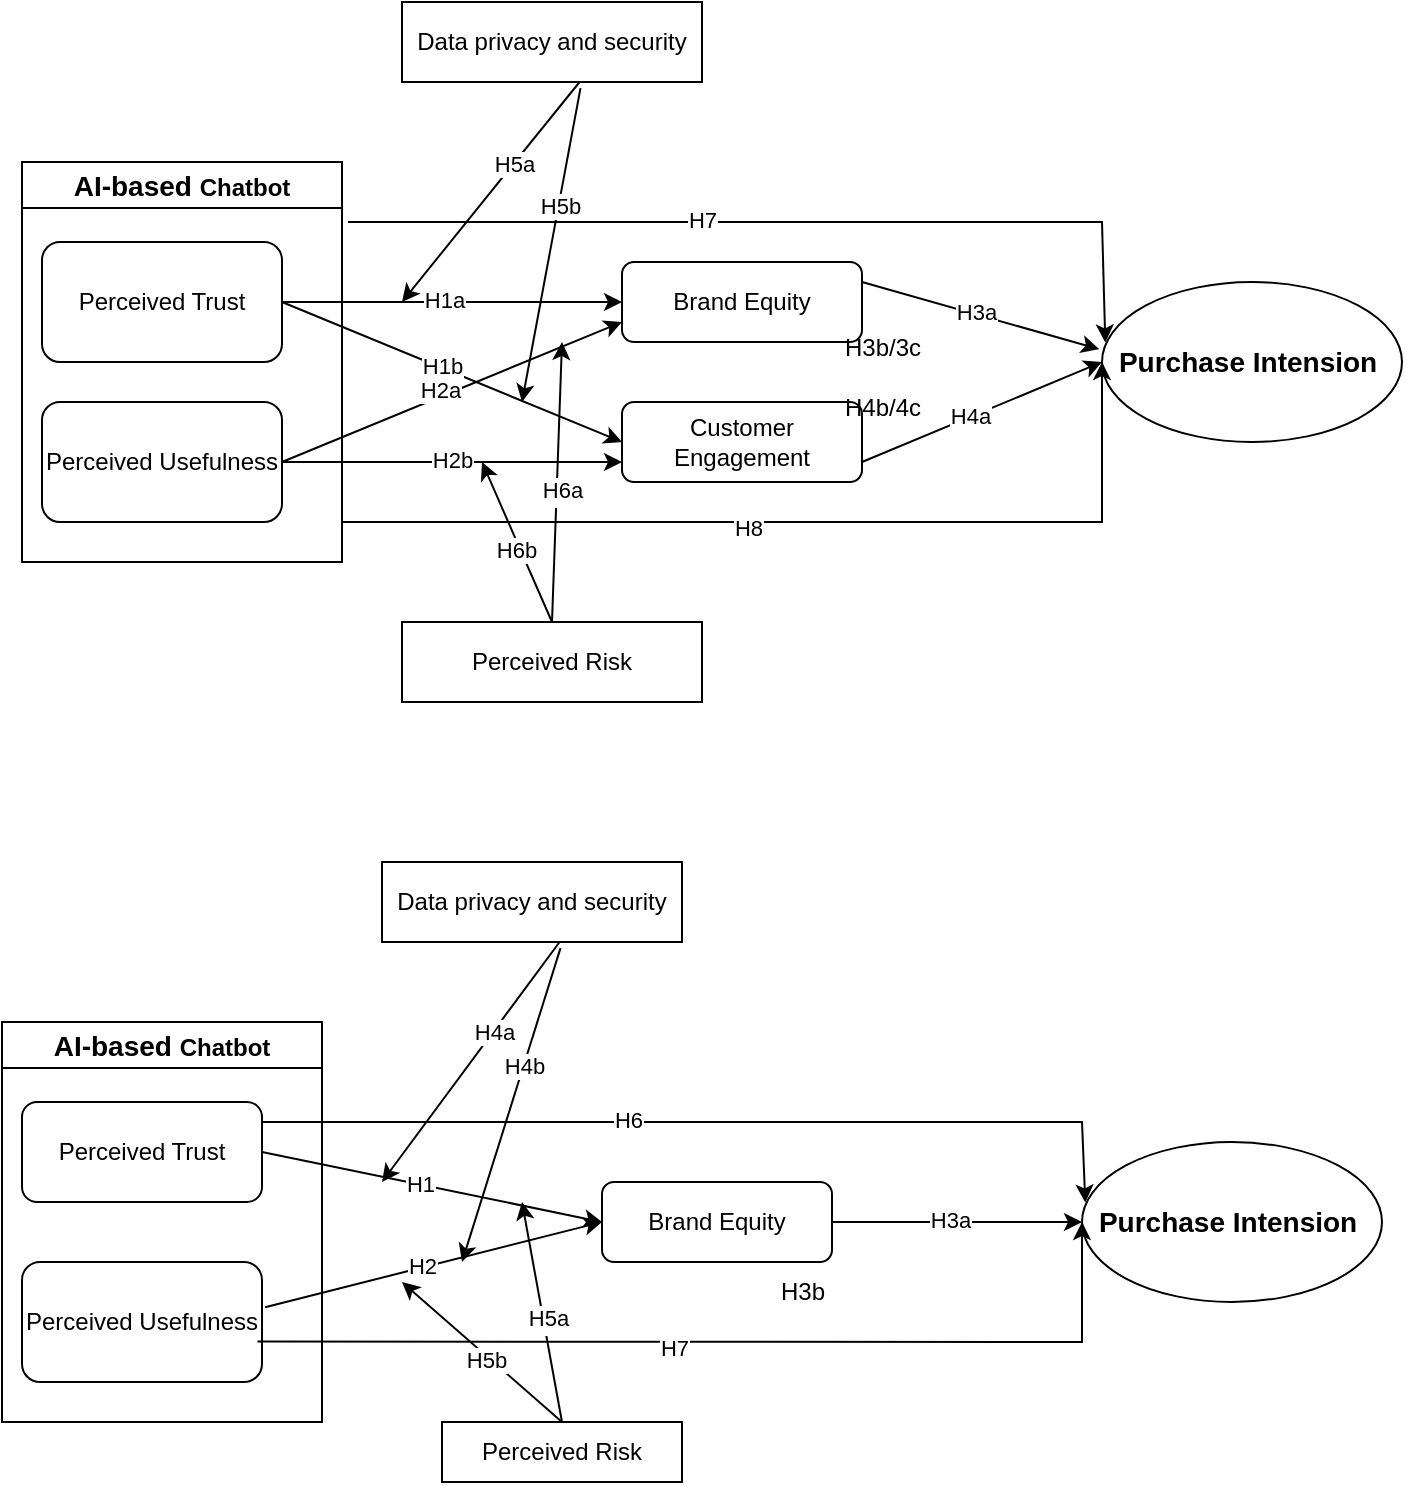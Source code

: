 <mxfile version="24.7.14">
  <diagram name="Page-1" id="FZs6Rt4ACzhvYpM6SBXu">
    <mxGraphModel dx="937" dy="595" grid="1" gridSize="10" guides="1" tooltips="1" connect="1" arrows="1" fold="1" page="1" pageScale="1" pageWidth="850" pageHeight="1100" math="0" shadow="0">
      <root>
        <mxCell id="0" />
        <mxCell id="1" parent="0" />
        <mxCell id="X6JH5Qs2MuLJ38H26zWU-1" value="Perceived Trust" style="rounded=1;whiteSpace=wrap;html=1;" vertex="1" parent="1">
          <mxGeometry x="90" y="260" width="120" height="60" as="geometry" />
        </mxCell>
        <mxCell id="X6JH5Qs2MuLJ38H26zWU-3" value="&lt;b style=&quot;font-size: 14px;&quot;&gt;AI-based&amp;nbsp;&lt;/b&gt;Chatbot" style="swimlane;whiteSpace=wrap;html=1;" vertex="1" parent="1">
          <mxGeometry x="80" y="220" width="160" height="200" as="geometry" />
        </mxCell>
        <mxCell id="X6JH5Qs2MuLJ38H26zWU-2" value="Perceived Usefulness" style="rounded=1;whiteSpace=wrap;html=1;" vertex="1" parent="X6JH5Qs2MuLJ38H26zWU-3">
          <mxGeometry x="10" y="120" width="120" height="60" as="geometry" />
        </mxCell>
        <mxCell id="X6JH5Qs2MuLJ38H26zWU-4" value="Brand Equity" style="rounded=1;whiteSpace=wrap;html=1;" vertex="1" parent="1">
          <mxGeometry x="380" y="270" width="120" height="40" as="geometry" />
        </mxCell>
        <mxCell id="X6JH5Qs2MuLJ38H26zWU-5" value="Customer Engagement" style="rounded=1;whiteSpace=wrap;html=1;" vertex="1" parent="1">
          <mxGeometry x="380" y="340" width="120" height="40" as="geometry" />
        </mxCell>
        <mxCell id="X6JH5Qs2MuLJ38H26zWU-6" value="" style="endArrow=classic;html=1;rounded=0;exitX=1;exitY=0.5;exitDx=0;exitDy=0;" edge="1" parent="1" source="X6JH5Qs2MuLJ38H26zWU-2">
          <mxGeometry width="50" height="50" relative="1" as="geometry">
            <mxPoint x="240" y="320" as="sourcePoint" />
            <mxPoint x="380" y="300" as="targetPoint" />
          </mxGeometry>
        </mxCell>
        <mxCell id="X6JH5Qs2MuLJ38H26zWU-36" value="H" style="edgeLabel;html=1;align=center;verticalAlign=middle;resizable=0;points=[];" vertex="1" connectable="0" parent="X6JH5Qs2MuLJ38H26zWU-6">
          <mxGeometry x="-0.066" y="1" relative="1" as="geometry">
            <mxPoint as="offset" />
          </mxGeometry>
        </mxCell>
        <mxCell id="X6JH5Qs2MuLJ38H26zWU-37" value="H2a" style="edgeLabel;html=1;align=center;verticalAlign=middle;resizable=0;points=[];" vertex="1" connectable="0" parent="X6JH5Qs2MuLJ38H26zWU-6">
          <mxGeometry x="-0.064" y="3" relative="1" as="geometry">
            <mxPoint y="-1" as="offset" />
          </mxGeometry>
        </mxCell>
        <mxCell id="X6JH5Qs2MuLJ38H26zWU-7" value="" style="endArrow=classic;html=1;rounded=0;entryX=0;entryY=0.75;entryDx=0;entryDy=0;exitX=1;exitY=0.5;exitDx=0;exitDy=0;" edge="1" parent="1" source="X6JH5Qs2MuLJ38H26zWU-2" target="X6JH5Qs2MuLJ38H26zWU-5">
          <mxGeometry width="50" height="50" relative="1" as="geometry">
            <mxPoint x="240" y="320" as="sourcePoint" />
            <mxPoint x="370" y="280" as="targetPoint" />
          </mxGeometry>
        </mxCell>
        <mxCell id="X6JH5Qs2MuLJ38H26zWU-21" value="H2b" style="edgeLabel;html=1;align=center;verticalAlign=middle;resizable=0;points=[];" vertex="1" connectable="0" parent="X6JH5Qs2MuLJ38H26zWU-7">
          <mxGeometry x="-0.004" y="1" relative="1" as="geometry">
            <mxPoint as="offset" />
          </mxGeometry>
        </mxCell>
        <mxCell id="X6JH5Qs2MuLJ38H26zWU-8" value="&lt;font style=&quot;font-size: 14px;&quot;&gt;&lt;b&gt;Purchase Intension&amp;nbsp;&lt;/b&gt;&lt;/font&gt;" style="ellipse;whiteSpace=wrap;html=1;" vertex="1" parent="1">
          <mxGeometry x="620" y="280" width="150" height="80" as="geometry" />
        </mxCell>
        <mxCell id="X6JH5Qs2MuLJ38H26zWU-9" value="" style="endArrow=classic;html=1;rounded=0;entryX=-0.009;entryY=0.42;entryDx=0;entryDy=0;exitX=1;exitY=0.25;exitDx=0;exitDy=0;entryPerimeter=0;" edge="1" parent="1" source="X6JH5Qs2MuLJ38H26zWU-4" target="X6JH5Qs2MuLJ38H26zWU-8">
          <mxGeometry width="50" height="50" relative="1" as="geometry">
            <mxPoint x="480" y="270" as="sourcePoint" />
            <mxPoint x="530" y="220" as="targetPoint" />
          </mxGeometry>
        </mxCell>
        <mxCell id="X6JH5Qs2MuLJ38H26zWU-22" value="H3a" style="edgeLabel;html=1;align=center;verticalAlign=middle;resizable=0;points=[];" vertex="1" connectable="0" parent="X6JH5Qs2MuLJ38H26zWU-9">
          <mxGeometry x="-0.054" y="1" relative="1" as="geometry">
            <mxPoint as="offset" />
          </mxGeometry>
        </mxCell>
        <mxCell id="X6JH5Qs2MuLJ38H26zWU-10" value="" style="endArrow=classic;html=1;rounded=0;exitX=1;exitY=0.75;exitDx=0;exitDy=0;entryX=0;entryY=0.5;entryDx=0;entryDy=0;" edge="1" parent="1" source="X6JH5Qs2MuLJ38H26zWU-5" target="X6JH5Qs2MuLJ38H26zWU-8">
          <mxGeometry width="50" height="50" relative="1" as="geometry">
            <mxPoint x="490" y="280" as="sourcePoint" />
            <mxPoint x="650" y="278" as="targetPoint" />
          </mxGeometry>
        </mxCell>
        <mxCell id="X6JH5Qs2MuLJ38H26zWU-24" value="H4a" style="edgeLabel;html=1;align=center;verticalAlign=middle;resizable=0;points=[];" vertex="1" connectable="0" parent="X6JH5Qs2MuLJ38H26zWU-10">
          <mxGeometry x="-0.118" y="1" relative="1" as="geometry">
            <mxPoint x="1" as="offset" />
          </mxGeometry>
        </mxCell>
        <mxCell id="X6JH5Qs2MuLJ38H26zWU-16" value="Data privacy and security" style="rounded=0;whiteSpace=wrap;html=1;" vertex="1" parent="1">
          <mxGeometry x="270" y="140" width="150" height="40" as="geometry" />
        </mxCell>
        <mxCell id="X6JH5Qs2MuLJ38H26zWU-17" value="" style="endArrow=classic;html=1;rounded=0;exitX=0.592;exitY=1;exitDx=0;exitDy=0;exitPerimeter=0;" edge="1" parent="1" source="X6JH5Qs2MuLJ38H26zWU-16">
          <mxGeometry width="50" height="50" relative="1" as="geometry">
            <mxPoint x="400" y="350" as="sourcePoint" />
            <mxPoint x="270" y="290" as="targetPoint" />
          </mxGeometry>
        </mxCell>
        <mxCell id="X6JH5Qs2MuLJ38H26zWU-26" value="H5a" style="edgeLabel;html=1;align=center;verticalAlign=middle;resizable=0;points=[];" vertex="1" connectable="0" parent="X6JH5Qs2MuLJ38H26zWU-17">
          <mxGeometry x="-0.254" relative="1" as="geometry">
            <mxPoint as="offset" />
          </mxGeometry>
        </mxCell>
        <mxCell id="X6JH5Qs2MuLJ38H26zWU-18" value="Perceived Risk" style="rounded=0;whiteSpace=wrap;html=1;" vertex="1" parent="1">
          <mxGeometry x="270" y="450" width="150" height="40" as="geometry" />
        </mxCell>
        <mxCell id="X6JH5Qs2MuLJ38H26zWU-19" value="" style="endArrow=classic;html=1;rounded=0;exitX=0.5;exitY=0;exitDx=0;exitDy=0;" edge="1" parent="1" source="X6JH5Qs2MuLJ38H26zWU-18">
          <mxGeometry width="50" height="50" relative="1" as="geometry">
            <mxPoint x="340" y="440" as="sourcePoint" />
            <mxPoint x="310" y="370" as="targetPoint" />
          </mxGeometry>
        </mxCell>
        <mxCell id="X6JH5Qs2MuLJ38H26zWU-27" value="H6b" style="edgeLabel;html=1;align=center;verticalAlign=middle;resizable=0;points=[];" vertex="1" connectable="0" parent="X6JH5Qs2MuLJ38H26zWU-19">
          <mxGeometry x="-0.079" y="2" relative="1" as="geometry">
            <mxPoint as="offset" />
          </mxGeometry>
        </mxCell>
        <mxCell id="X6JH5Qs2MuLJ38H26zWU-28" value="" style="endArrow=classic;html=1;rounded=0;entryX=0;entryY=0.5;entryDx=0;entryDy=0;" edge="1" parent="1" target="X6JH5Qs2MuLJ38H26zWU-8">
          <mxGeometry width="50" height="50" relative="1" as="geometry">
            <mxPoint x="240" y="400" as="sourcePoint" />
            <mxPoint x="669.16" y="368.8" as="targetPoint" />
            <Array as="points">
              <mxPoint x="620" y="400" />
            </Array>
          </mxGeometry>
        </mxCell>
        <mxCell id="X6JH5Qs2MuLJ38H26zWU-31" value="H8" style="edgeLabel;html=1;align=center;verticalAlign=middle;resizable=0;points=[];" vertex="1" connectable="0" parent="X6JH5Qs2MuLJ38H26zWU-28">
          <mxGeometry x="-0.119" y="-3" relative="1" as="geometry">
            <mxPoint as="offset" />
          </mxGeometry>
        </mxCell>
        <mxCell id="X6JH5Qs2MuLJ38H26zWU-29" value="" style="endArrow=classic;html=1;rounded=0;entryX=0.011;entryY=0.378;entryDx=0;entryDy=0;entryPerimeter=0;" edge="1" parent="1" target="X6JH5Qs2MuLJ38H26zWU-8">
          <mxGeometry width="50" height="50" relative="1" as="geometry">
            <mxPoint x="243" y="250" as="sourcePoint" />
            <mxPoint x="679" y="389" as="targetPoint" />
            <Array as="points">
              <mxPoint x="620" y="250" />
            </Array>
          </mxGeometry>
        </mxCell>
        <mxCell id="X6JH5Qs2MuLJ38H26zWU-30" value="H7" style="edgeLabel;html=1;align=center;verticalAlign=middle;resizable=0;points=[];" vertex="1" connectable="0" parent="X6JH5Qs2MuLJ38H26zWU-29">
          <mxGeometry x="-0.168" y="-2" relative="1" as="geometry">
            <mxPoint x="-5" y="-3" as="offset" />
          </mxGeometry>
        </mxCell>
        <mxCell id="X6JH5Qs2MuLJ38H26zWU-33" value="" style="endArrow=classic;html=1;rounded=0;exitX=1;exitY=0.5;exitDx=0;exitDy=0;" edge="1" parent="1" source="X6JH5Qs2MuLJ38H26zWU-1">
          <mxGeometry width="50" height="50" relative="1" as="geometry">
            <mxPoint x="220" y="300" as="sourcePoint" />
            <mxPoint x="380" y="360" as="targetPoint" />
          </mxGeometry>
        </mxCell>
        <mxCell id="X6JH5Qs2MuLJ38H26zWU-35" value="H1b" style="edgeLabel;html=1;align=center;verticalAlign=middle;resizable=0;points=[];" vertex="1" connectable="0" parent="X6JH5Qs2MuLJ38H26zWU-33">
          <mxGeometry x="-0.072" y="1" relative="1" as="geometry">
            <mxPoint as="offset" />
          </mxGeometry>
        </mxCell>
        <mxCell id="X6JH5Qs2MuLJ38H26zWU-34" value="" style="endArrow=classic;html=1;rounded=0;exitX=1;exitY=0.5;exitDx=0;exitDy=0;entryX=0;entryY=0.5;entryDx=0;entryDy=0;" edge="1" parent="1" source="X6JH5Qs2MuLJ38H26zWU-1" target="X6JH5Qs2MuLJ38H26zWU-4">
          <mxGeometry width="50" height="50" relative="1" as="geometry">
            <mxPoint x="210" y="290" as="sourcePoint" />
            <mxPoint x="275" y="271.944" as="targetPoint" />
          </mxGeometry>
        </mxCell>
        <mxCell id="X6JH5Qs2MuLJ38H26zWU-39" value="H1a" style="edgeLabel;html=1;align=center;verticalAlign=middle;resizable=0;points=[];" vertex="1" connectable="0" parent="X6JH5Qs2MuLJ38H26zWU-34">
          <mxGeometry x="-0.046" y="1" relative="1" as="geometry">
            <mxPoint as="offset" />
          </mxGeometry>
        </mxCell>
        <mxCell id="X6JH5Qs2MuLJ38H26zWU-40" value="H3b/3c" style="text;html=1;align=center;verticalAlign=middle;resizable=0;points=[];autosize=1;strokeColor=none;fillColor=none;" vertex="1" parent="1">
          <mxGeometry x="480" y="298" width="60" height="30" as="geometry" />
        </mxCell>
        <mxCell id="X6JH5Qs2MuLJ38H26zWU-41" value="H4b/4c" style="text;html=1;align=center;verticalAlign=middle;resizable=0;points=[];autosize=1;strokeColor=none;fillColor=none;" vertex="1" parent="1">
          <mxGeometry x="480" y="328" width="60" height="30" as="geometry" />
        </mxCell>
        <mxCell id="X6JH5Qs2MuLJ38H26zWU-44" value="" style="endArrow=classic;html=1;rounded=0;exitX=0.5;exitY=0;exitDx=0;exitDy=0;" edge="1" parent="1" source="X6JH5Qs2MuLJ38H26zWU-18">
          <mxGeometry width="50" height="50" relative="1" as="geometry">
            <mxPoint x="365" y="460" as="sourcePoint" />
            <mxPoint x="350" y="310" as="targetPoint" />
          </mxGeometry>
        </mxCell>
        <mxCell id="X6JH5Qs2MuLJ38H26zWU-45" value="H6" style="edgeLabel;html=1;align=center;verticalAlign=middle;resizable=0;points=[];" vertex="1" connectable="0" parent="X6JH5Qs2MuLJ38H26zWU-44">
          <mxGeometry x="-0.079" y="2" relative="1" as="geometry">
            <mxPoint as="offset" />
          </mxGeometry>
        </mxCell>
        <mxCell id="X6JH5Qs2MuLJ38H26zWU-46" value="H6a" style="edgeLabel;html=1;align=center;verticalAlign=middle;resizable=0;points=[];" vertex="1" connectable="0" parent="X6JH5Qs2MuLJ38H26zWU-44">
          <mxGeometry x="-0.049" y="-2" relative="1" as="geometry">
            <mxPoint as="offset" />
          </mxGeometry>
        </mxCell>
        <mxCell id="X6JH5Qs2MuLJ38H26zWU-47" value="" style="endArrow=classic;html=1;rounded=0;exitX=0.595;exitY=1.077;exitDx=0;exitDy=0;exitPerimeter=0;" edge="1" parent="1" source="X6JH5Qs2MuLJ38H26zWU-16">
          <mxGeometry width="50" height="50" relative="1" as="geometry">
            <mxPoint x="359" y="200" as="sourcePoint" />
            <mxPoint x="330" y="340" as="targetPoint" />
          </mxGeometry>
        </mxCell>
        <mxCell id="X6JH5Qs2MuLJ38H26zWU-48" value="H5b" style="edgeLabel;html=1;align=center;verticalAlign=middle;resizable=0;points=[];" vertex="1" connectable="0" parent="X6JH5Qs2MuLJ38H26zWU-47">
          <mxGeometry x="-0.254" relative="1" as="geometry">
            <mxPoint as="offset" />
          </mxGeometry>
        </mxCell>
        <mxCell id="X6JH5Qs2MuLJ38H26zWU-49" value="Perceived Trust" style="rounded=1;whiteSpace=wrap;html=1;" vertex="1" parent="1">
          <mxGeometry x="80" y="690" width="120" height="50" as="geometry" />
        </mxCell>
        <mxCell id="X6JH5Qs2MuLJ38H26zWU-50" value="&lt;b style=&quot;font-size: 14px;&quot;&gt;AI-based&amp;nbsp;&lt;/b&gt;Chatbot" style="swimlane;whiteSpace=wrap;html=1;" vertex="1" parent="1">
          <mxGeometry x="70" y="650" width="160" height="200" as="geometry" />
        </mxCell>
        <mxCell id="X6JH5Qs2MuLJ38H26zWU-51" value="Perceived Usefulness" style="rounded=1;whiteSpace=wrap;html=1;" vertex="1" parent="X6JH5Qs2MuLJ38H26zWU-50">
          <mxGeometry x="10" y="120" width="120" height="60" as="geometry" />
        </mxCell>
        <mxCell id="X6JH5Qs2MuLJ38H26zWU-52" value="Brand Equity" style="rounded=1;whiteSpace=wrap;html=1;" vertex="1" parent="1">
          <mxGeometry x="370" y="730" width="115" height="40" as="geometry" />
        </mxCell>
        <mxCell id="X6JH5Qs2MuLJ38H26zWU-54" value="" style="endArrow=classic;html=1;rounded=0;exitX=1.013;exitY=0.377;exitDx=0;exitDy=0;entryX=0;entryY=0.5;entryDx=0;entryDy=0;exitPerimeter=0;" edge="1" parent="1" source="X6JH5Qs2MuLJ38H26zWU-51" target="X6JH5Qs2MuLJ38H26zWU-52">
          <mxGeometry width="50" height="50" relative="1" as="geometry">
            <mxPoint x="230" y="750" as="sourcePoint" />
            <mxPoint x="370" y="730" as="targetPoint" />
          </mxGeometry>
        </mxCell>
        <mxCell id="X6JH5Qs2MuLJ38H26zWU-55" value="H2" style="edgeLabel;html=1;align=center;verticalAlign=middle;resizable=0;points=[];" vertex="1" connectable="0" parent="X6JH5Qs2MuLJ38H26zWU-54">
          <mxGeometry x="-0.066" y="1" relative="1" as="geometry">
            <mxPoint as="offset" />
          </mxGeometry>
        </mxCell>
        <mxCell id="X6JH5Qs2MuLJ38H26zWU-59" value="&lt;font style=&quot;font-size: 14px;&quot;&gt;&lt;b&gt;Purchase Intension&amp;nbsp;&lt;/b&gt;&lt;/font&gt;" style="ellipse;whiteSpace=wrap;html=1;" vertex="1" parent="1">
          <mxGeometry x="610" y="710" width="150" height="80" as="geometry" />
        </mxCell>
        <mxCell id="X6JH5Qs2MuLJ38H26zWU-60" value="" style="endArrow=classic;html=1;rounded=0;exitX=1;exitY=0.5;exitDx=0;exitDy=0;" edge="1" parent="1" source="X6JH5Qs2MuLJ38H26zWU-52">
          <mxGeometry width="50" height="50" relative="1" as="geometry">
            <mxPoint x="470" y="700" as="sourcePoint" />
            <mxPoint x="610" y="750" as="targetPoint" />
          </mxGeometry>
        </mxCell>
        <mxCell id="X6JH5Qs2MuLJ38H26zWU-61" value="H3a" style="edgeLabel;html=1;align=center;verticalAlign=middle;resizable=0;points=[];" vertex="1" connectable="0" parent="X6JH5Qs2MuLJ38H26zWU-60">
          <mxGeometry x="-0.054" y="1" relative="1" as="geometry">
            <mxPoint as="offset" />
          </mxGeometry>
        </mxCell>
        <mxCell id="X6JH5Qs2MuLJ38H26zWU-64" value="Data privacy and security" style="rounded=0;whiteSpace=wrap;html=1;" vertex="1" parent="1">
          <mxGeometry x="260" y="570" width="150" height="40" as="geometry" />
        </mxCell>
        <mxCell id="X6JH5Qs2MuLJ38H26zWU-65" value="" style="endArrow=classic;html=1;rounded=0;exitX=0.592;exitY=1;exitDx=0;exitDy=0;exitPerimeter=0;" edge="1" parent="1" source="X6JH5Qs2MuLJ38H26zWU-64">
          <mxGeometry width="50" height="50" relative="1" as="geometry">
            <mxPoint x="390" y="780" as="sourcePoint" />
            <mxPoint x="260" y="730" as="targetPoint" />
          </mxGeometry>
        </mxCell>
        <mxCell id="X6JH5Qs2MuLJ38H26zWU-66" value="H4a" style="edgeLabel;html=1;align=center;verticalAlign=middle;resizable=0;points=[];" vertex="1" connectable="0" parent="X6JH5Qs2MuLJ38H26zWU-65">
          <mxGeometry x="-0.254" relative="1" as="geometry">
            <mxPoint as="offset" />
          </mxGeometry>
        </mxCell>
        <mxCell id="X6JH5Qs2MuLJ38H26zWU-67" value="Perceived Risk" style="rounded=0;whiteSpace=wrap;html=1;" vertex="1" parent="1">
          <mxGeometry x="290" y="850" width="120" height="30" as="geometry" />
        </mxCell>
        <mxCell id="X6JH5Qs2MuLJ38H26zWU-68" value="" style="endArrow=classic;html=1;rounded=0;exitX=0.5;exitY=0;exitDx=0;exitDy=0;" edge="1" parent="1" source="X6JH5Qs2MuLJ38H26zWU-67">
          <mxGeometry width="50" height="50" relative="1" as="geometry">
            <mxPoint x="330" y="870" as="sourcePoint" />
            <mxPoint x="270" y="780" as="targetPoint" />
          </mxGeometry>
        </mxCell>
        <mxCell id="X6JH5Qs2MuLJ38H26zWU-69" value="H5b" style="edgeLabel;html=1;align=center;verticalAlign=middle;resizable=0;points=[];" vertex="1" connectable="0" parent="X6JH5Qs2MuLJ38H26zWU-68">
          <mxGeometry x="-0.079" y="2" relative="1" as="geometry">
            <mxPoint as="offset" />
          </mxGeometry>
        </mxCell>
        <mxCell id="X6JH5Qs2MuLJ38H26zWU-70" value="" style="endArrow=classic;html=1;rounded=0;entryX=0;entryY=0.5;entryDx=0;entryDy=0;exitX=0.981;exitY=0.663;exitDx=0;exitDy=0;exitPerimeter=0;" edge="1" parent="1" target="X6JH5Qs2MuLJ38H26zWU-59" source="X6JH5Qs2MuLJ38H26zWU-51">
          <mxGeometry width="50" height="50" relative="1" as="geometry">
            <mxPoint x="230" y="830" as="sourcePoint" />
            <mxPoint x="659.16" y="798.8" as="targetPoint" />
            <Array as="points">
              <mxPoint x="610" y="810" />
            </Array>
          </mxGeometry>
        </mxCell>
        <mxCell id="X6JH5Qs2MuLJ38H26zWU-71" value="H7" style="edgeLabel;html=1;align=center;verticalAlign=middle;resizable=0;points=[];" vertex="1" connectable="0" parent="X6JH5Qs2MuLJ38H26zWU-70">
          <mxGeometry x="-0.119" y="-3" relative="1" as="geometry">
            <mxPoint as="offset" />
          </mxGeometry>
        </mxCell>
        <mxCell id="X6JH5Qs2MuLJ38H26zWU-72" value="" style="endArrow=classic;html=1;rounded=0;entryX=0.011;entryY=0.378;entryDx=0;entryDy=0;entryPerimeter=0;" edge="1" parent="1" target="X6JH5Qs2MuLJ38H26zWU-59">
          <mxGeometry width="50" height="50" relative="1" as="geometry">
            <mxPoint x="200" y="700" as="sourcePoint" />
            <mxPoint x="669" y="819" as="targetPoint" />
            <Array as="points">
              <mxPoint x="610" y="700" />
            </Array>
          </mxGeometry>
        </mxCell>
        <mxCell id="X6JH5Qs2MuLJ38H26zWU-73" value="H6" style="edgeLabel;html=1;align=center;verticalAlign=middle;resizable=0;points=[];" vertex="1" connectable="0" parent="X6JH5Qs2MuLJ38H26zWU-72">
          <mxGeometry x="-0.168" y="-2" relative="1" as="geometry">
            <mxPoint x="-5" y="-3" as="offset" />
          </mxGeometry>
        </mxCell>
        <mxCell id="X6JH5Qs2MuLJ38H26zWU-74" value="" style="endArrow=classic;html=1;rounded=0;exitX=1;exitY=0.5;exitDx=0;exitDy=0;" edge="1" parent="1" source="X6JH5Qs2MuLJ38H26zWU-49">
          <mxGeometry width="50" height="50" relative="1" as="geometry">
            <mxPoint x="210" y="730" as="sourcePoint" />
            <mxPoint x="370" y="750" as="targetPoint" />
          </mxGeometry>
        </mxCell>
        <mxCell id="X6JH5Qs2MuLJ38H26zWU-75" value="H1" style="edgeLabel;html=1;align=center;verticalAlign=middle;resizable=0;points=[];" vertex="1" connectable="0" parent="X6JH5Qs2MuLJ38H26zWU-74">
          <mxGeometry x="-0.072" y="1" relative="1" as="geometry">
            <mxPoint as="offset" />
          </mxGeometry>
        </mxCell>
        <mxCell id="X6JH5Qs2MuLJ38H26zWU-78" value="H3b" style="text;html=1;align=center;verticalAlign=middle;resizable=0;points=[];autosize=1;strokeColor=none;fillColor=none;" vertex="1" parent="1">
          <mxGeometry x="445" y="770" width="50" height="30" as="geometry" />
        </mxCell>
        <mxCell id="X6JH5Qs2MuLJ38H26zWU-80" value="" style="endArrow=classic;html=1;rounded=0;exitX=0.5;exitY=0;exitDx=0;exitDy=0;" edge="1" parent="1" source="X6JH5Qs2MuLJ38H26zWU-67">
          <mxGeometry width="50" height="50" relative="1" as="geometry">
            <mxPoint x="355" y="890" as="sourcePoint" />
            <mxPoint x="330" y="740" as="targetPoint" />
          </mxGeometry>
        </mxCell>
        <mxCell id="X6JH5Qs2MuLJ38H26zWU-81" value="H5" style="edgeLabel;html=1;align=center;verticalAlign=middle;resizable=0;points=[];" vertex="1" connectable="0" parent="X6JH5Qs2MuLJ38H26zWU-80">
          <mxGeometry x="-0.079" y="2" relative="1" as="geometry">
            <mxPoint as="offset" />
          </mxGeometry>
        </mxCell>
        <mxCell id="X6JH5Qs2MuLJ38H26zWU-82" value="H5a" style="edgeLabel;html=1;align=center;verticalAlign=middle;resizable=0;points=[];" vertex="1" connectable="0" parent="X6JH5Qs2MuLJ38H26zWU-80">
          <mxGeometry x="-0.049" y="-2" relative="1" as="geometry">
            <mxPoint as="offset" />
          </mxGeometry>
        </mxCell>
        <mxCell id="X6JH5Qs2MuLJ38H26zWU-83" value="" style="endArrow=classic;html=1;rounded=0;exitX=0.595;exitY=1.077;exitDx=0;exitDy=0;exitPerimeter=0;" edge="1" parent="1" source="X6JH5Qs2MuLJ38H26zWU-64">
          <mxGeometry width="50" height="50" relative="1" as="geometry">
            <mxPoint x="349" y="630" as="sourcePoint" />
            <mxPoint x="300" y="770" as="targetPoint" />
          </mxGeometry>
        </mxCell>
        <mxCell id="X6JH5Qs2MuLJ38H26zWU-84" value="H4b" style="edgeLabel;html=1;align=center;verticalAlign=middle;resizable=0;points=[];" vertex="1" connectable="0" parent="X6JH5Qs2MuLJ38H26zWU-83">
          <mxGeometry x="-0.254" relative="1" as="geometry">
            <mxPoint as="offset" />
          </mxGeometry>
        </mxCell>
      </root>
    </mxGraphModel>
  </diagram>
</mxfile>
